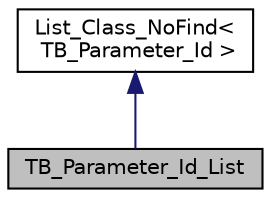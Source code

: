 digraph "TB_Parameter_Id_List"
{
  edge [fontname="Helvetica",fontsize="10",labelfontname="Helvetica",labelfontsize="10"];
  node [fontname="Helvetica",fontsize="10",shape=record];
  Node1 [label="TB_Parameter_Id_List",height=0.2,width=0.4,color="black", fillcolor="grey75", style="filled", fontcolor="black"];
  Node2 -> Node1 [dir="back",color="midnightblue",fontsize="10",style="solid",fontname="Helvetica"];
  Node2 [label="List_Class_NoFind\<\l TB_Parameter_Id \>",height=0.2,width=0.4,color="black", fillcolor="white", style="filled",URL="$classList__Class__NoFind.html"];
}
